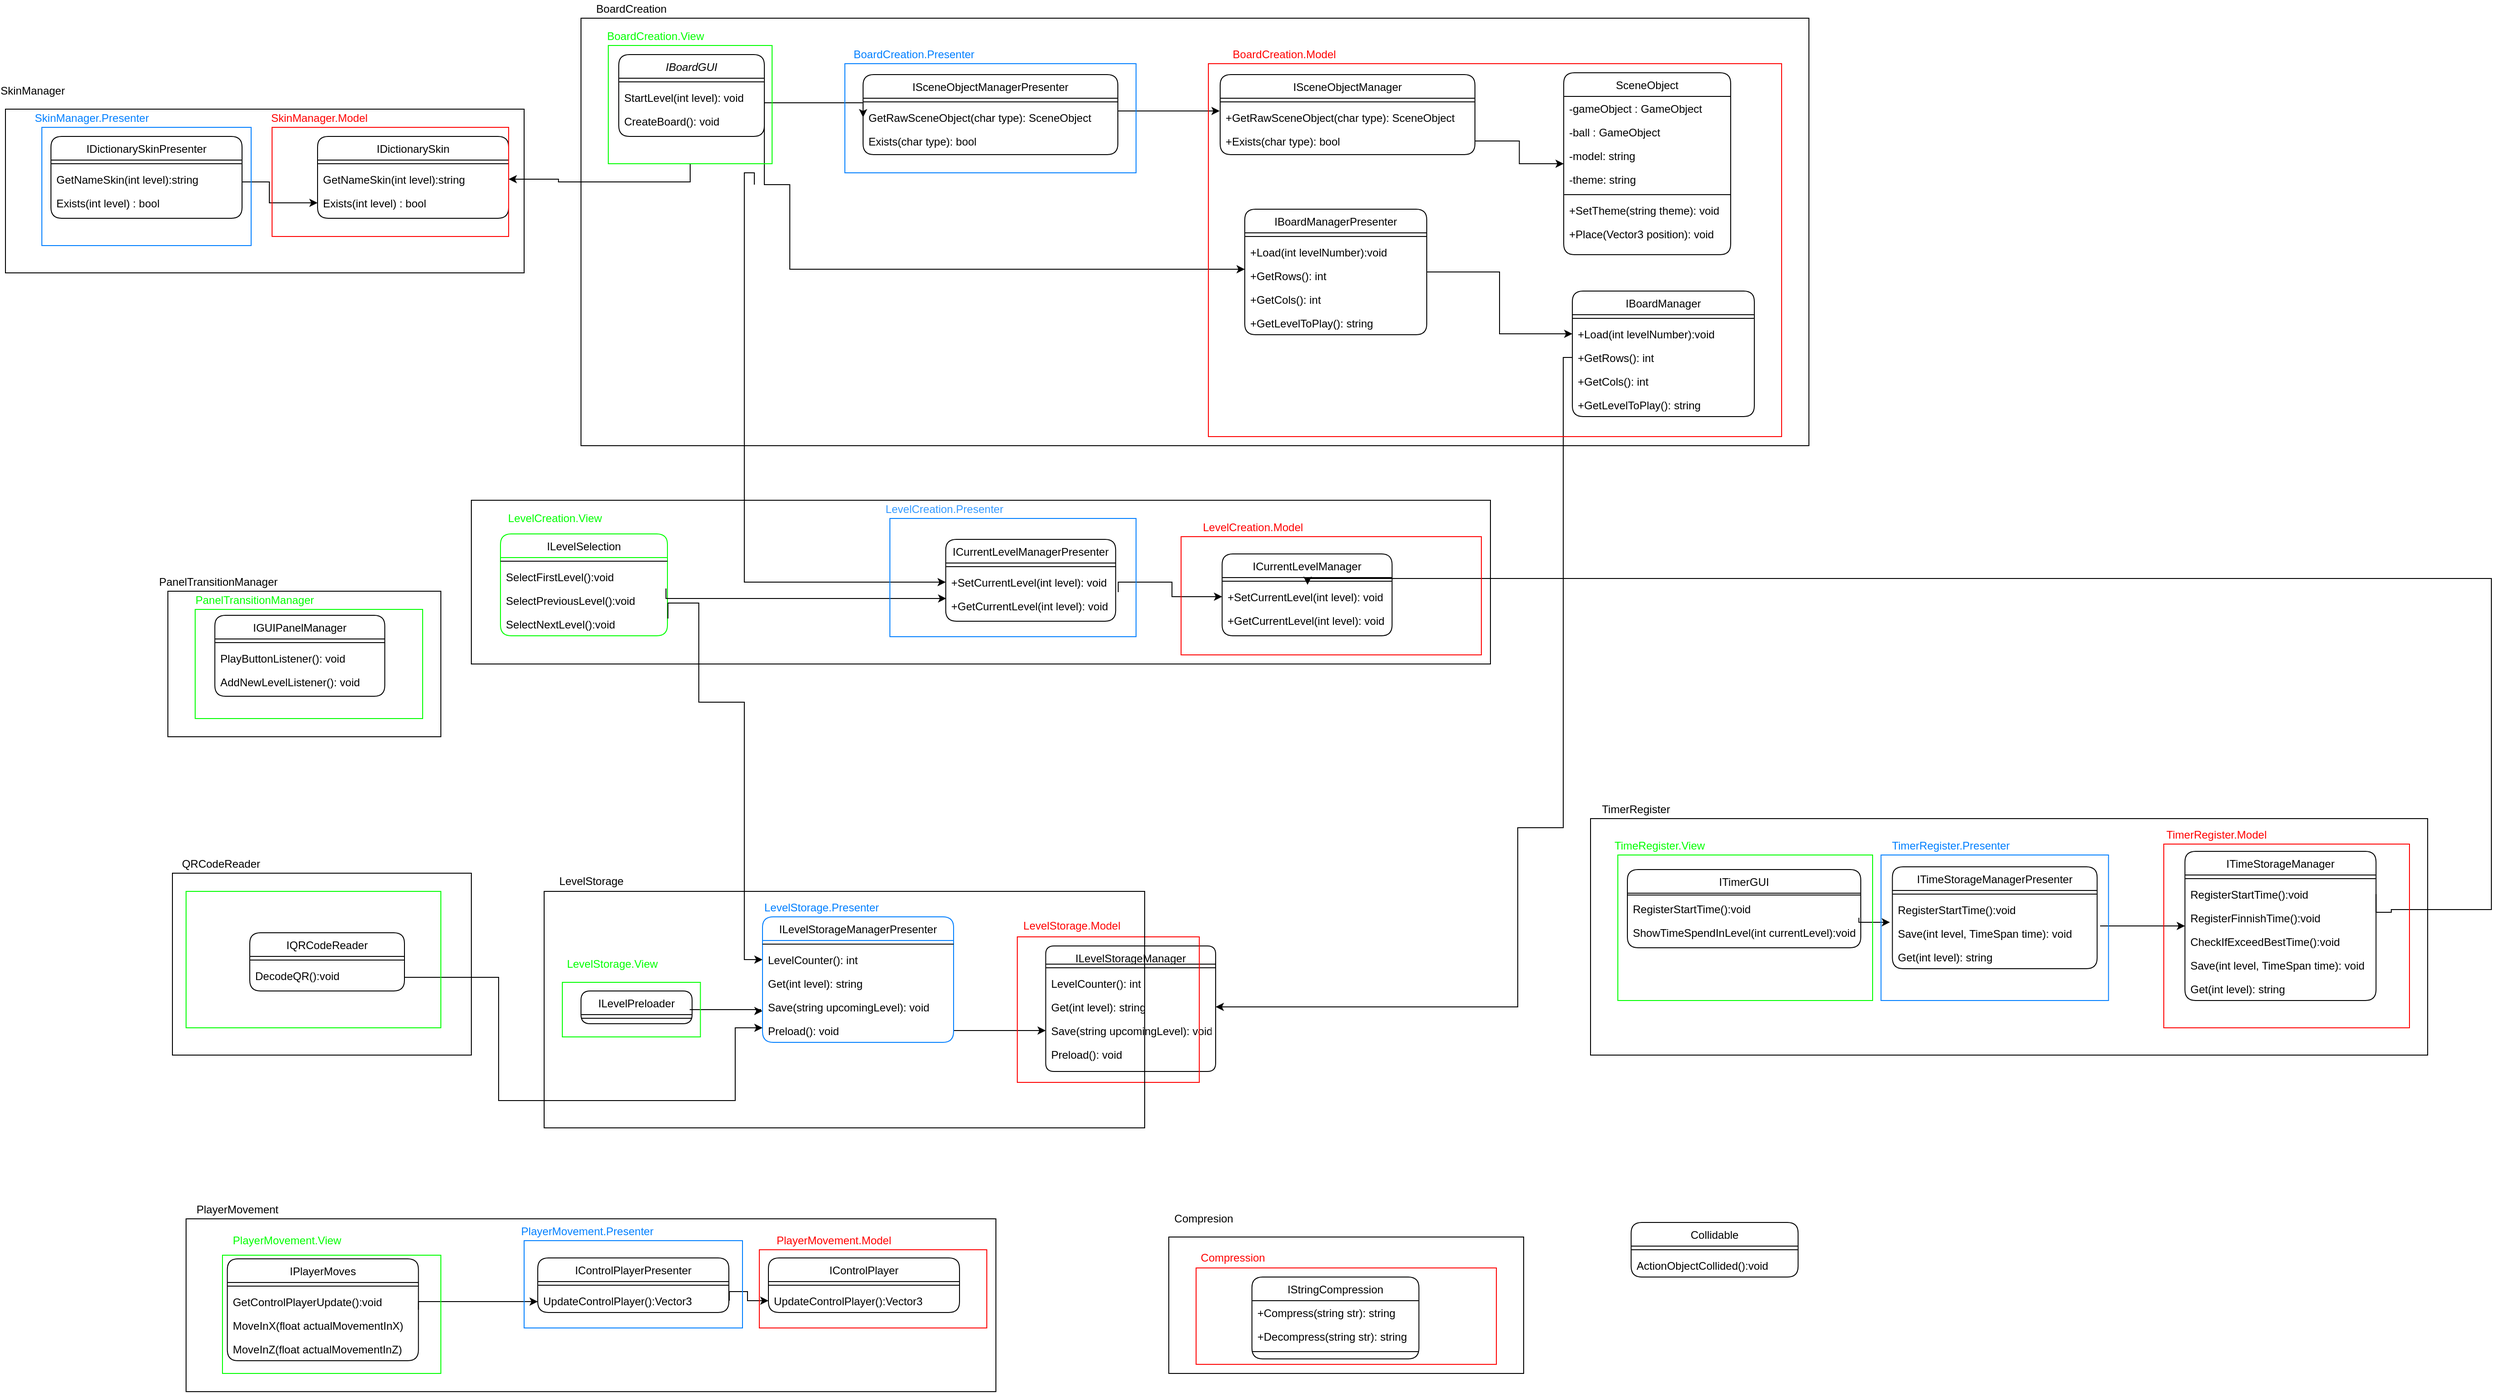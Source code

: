 <mxfile version="13.10.4" type="device"><diagram id="C5RBs43oDa-KdzZeNtuy" name="Page-1"><mxGraphModel dx="2563" dy="2037" grid="1" gridSize="10" guides="1" tooltips="1" connect="1" arrows="1" fold="1" page="1" pageScale="1" pageWidth="827" pageHeight="1169" background="#ffffff" math="0" shadow="0"><root><mxCell id="WIyWlLk6GJQsqaUBKTNV-0"/><mxCell id="WIyWlLk6GJQsqaUBKTNV-1" parent="WIyWlLk6GJQsqaUBKTNV-0"/><mxCell id="p8wWk1QG2bt-0syZEoVz-328" style="edgeStyle=orthogonalEdgeStyle;rounded=0;orthogonalLoop=1;jettySize=auto;html=1;entryX=0;entryY=0.5;entryDx=0;entryDy=0;" parent="WIyWlLk6GJQsqaUBKTNV-1" target="p8wWk1QG2bt-0syZEoVz-116" edge="1"><mxGeometry relative="1" as="geometry"><mxPoint x="850" y="430" as="targetPoint"/><Array as="points"><mxPoint x="481" y="80"/><mxPoint x="470" y="80"/><mxPoint x="470" y="530"/></Array><mxPoint x="481" y="93" as="sourcePoint"/></mxGeometry></mxCell><mxCell id="zkfFHV4jXpPFQw0GAbJ--0" value="IBoardGUI" style="swimlane;fontStyle=2;align=center;verticalAlign=top;childLayout=stackLayout;horizontal=1;startSize=26;horizontalStack=0;resizeParent=1;resizeLast=0;collapsible=1;marginBottom=0;shadow=0;strokeWidth=1;rounded=1;" parent="WIyWlLk6GJQsqaUBKTNV-1" vertex="1"><mxGeometry x="332.02" y="-50" width="160" height="90" as="geometry"><mxRectangle x="230" y="140" width="160" height="26" as="alternateBounds"/></mxGeometry></mxCell><mxCell id="zkfFHV4jXpPFQw0GAbJ--4" value="" style="line;html=1;strokeWidth=1;align=left;verticalAlign=middle;spacingTop=-1;spacingLeft=3;spacingRight=3;rotatable=0;labelPosition=right;points=[];portConstraint=eastwest;rounded=1;" parent="zkfFHV4jXpPFQw0GAbJ--0" vertex="1"><mxGeometry y="26" width="160" height="8" as="geometry"/></mxCell><mxCell id="zkfFHV4jXpPFQw0GAbJ--5" value="StartLevel(int level): void" style="text;align=left;verticalAlign=top;spacingLeft=4;spacingRight=4;overflow=hidden;rotatable=0;points=[[0,0.5],[1,0.5]];portConstraint=eastwest;rounded=1;" parent="zkfFHV4jXpPFQw0GAbJ--0" vertex="1"><mxGeometry y="34" width="160" height="26" as="geometry"/></mxCell><mxCell id="p8wWk1QG2bt-0syZEoVz-0" value="CreateBoard(): void" style="text;align=left;verticalAlign=top;spacingLeft=4;spacingRight=4;overflow=hidden;rotatable=0;points=[[0,0.5],[1,0.5]];portConstraint=eastwest;rounded=1;" parent="zkfFHV4jXpPFQw0GAbJ--0" vertex="1"><mxGeometry y="60" width="160" height="26" as="geometry"/></mxCell><mxCell id="p8wWk1QG2bt-0syZEoVz-18" value="SceneObject" style="swimlane;fontStyle=0;align=center;verticalAlign=top;childLayout=stackLayout;horizontal=1;startSize=26;horizontalStack=0;resizeParent=1;resizeLast=0;collapsible=1;marginBottom=0;shadow=0;strokeWidth=1;rounded=1;" parent="WIyWlLk6GJQsqaUBKTNV-1" vertex="1"><mxGeometry x="1370.52" y="-30" width="183.5" height="200" as="geometry"><mxRectangle x="550" y="140" width="160" height="26" as="alternateBounds"/></mxGeometry></mxCell><mxCell id="p8wWk1QG2bt-0syZEoVz-20" value="-gameObject : GameObject" style="text;align=left;verticalAlign=top;spacingLeft=4;spacingRight=4;overflow=hidden;rotatable=0;points=[[0,0.5],[1,0.5]];portConstraint=eastwest;shadow=0;html=0;rounded=1;" parent="p8wWk1QG2bt-0syZEoVz-18" vertex="1"><mxGeometry y="26" width="183.5" height="26" as="geometry"/></mxCell><mxCell id="p8wWk1QG2bt-0syZEoVz-21" value="-ball : GameObject" style="text;align=left;verticalAlign=top;spacingLeft=4;spacingRight=4;overflow=hidden;rotatable=0;points=[[0,0.5],[1,0.5]];portConstraint=eastwest;shadow=0;html=0;rounded=1;" parent="p8wWk1QG2bt-0syZEoVz-18" vertex="1"><mxGeometry y="52" width="183.5" height="26" as="geometry"/></mxCell><mxCell id="p8wWk1QG2bt-0syZEoVz-22" value="-model: string" style="text;align=left;verticalAlign=top;spacingLeft=4;spacingRight=4;overflow=hidden;rotatable=0;points=[[0,0.5],[1,0.5]];portConstraint=eastwest;shadow=0;html=0;rounded=1;" parent="p8wWk1QG2bt-0syZEoVz-18" vertex="1"><mxGeometry y="78" width="183.5" height="26" as="geometry"/></mxCell><mxCell id="p8wWk1QG2bt-0syZEoVz-23" value="-theme: string" style="text;align=left;verticalAlign=top;spacingLeft=4;spacingRight=4;overflow=hidden;rotatable=0;points=[[0,0.5],[1,0.5]];portConstraint=eastwest;shadow=0;html=0;rounded=1;" parent="p8wWk1QG2bt-0syZEoVz-18" vertex="1"><mxGeometry y="104" width="183.5" height="26" as="geometry"/></mxCell><mxCell id="p8wWk1QG2bt-0syZEoVz-24" value="" style="line;html=1;strokeWidth=1;align=left;verticalAlign=middle;spacingTop=-1;spacingLeft=3;spacingRight=3;rotatable=0;labelPosition=right;points=[];portConstraint=eastwest;rounded=1;" parent="p8wWk1QG2bt-0syZEoVz-18" vertex="1"><mxGeometry y="130" width="183.5" height="8" as="geometry"/></mxCell><mxCell id="p8wWk1QG2bt-0syZEoVz-25" value="+SetTheme(string theme): void" style="text;align=left;verticalAlign=top;spacingLeft=4;spacingRight=4;overflow=hidden;rotatable=0;points=[[0,0.5],[1,0.5]];portConstraint=eastwest;rounded=1;" parent="p8wWk1QG2bt-0syZEoVz-18" vertex="1"><mxGeometry y="138" width="183.5" height="26" as="geometry"/></mxCell><mxCell id="p8wWk1QG2bt-0syZEoVz-26" value="+Place(Vector3 position): void" style="text;align=left;verticalAlign=top;spacingLeft=4;spacingRight=4;overflow=hidden;rotatable=0;points=[[0,0.5],[1,0.5]];portConstraint=eastwest;rounded=1;" parent="p8wWk1QG2bt-0syZEoVz-18" vertex="1"><mxGeometry y="164" width="183.5" height="26" as="geometry"/></mxCell><mxCell id="p8wWk1QG2bt-0syZEoVz-47" value="ISceneObjectManager" style="swimlane;fontStyle=0;align=center;verticalAlign=top;childLayout=stackLayout;horizontal=1;startSize=26;horizontalStack=0;resizeParent=1;resizeLast=0;collapsible=1;marginBottom=0;shadow=0;strokeWidth=1;rounded=1;" parent="WIyWlLk6GJQsqaUBKTNV-1" vertex="1"><mxGeometry x="992.96" y="-28" width="280" height="88" as="geometry"><mxRectangle x="130" y="380" width="160" height="26" as="alternateBounds"/></mxGeometry></mxCell><mxCell id="p8wWk1QG2bt-0syZEoVz-48" value="" style="line;html=1;strokeWidth=1;align=left;verticalAlign=middle;spacingTop=-1;spacingLeft=3;spacingRight=3;rotatable=0;labelPosition=right;points=[];portConstraint=eastwest;rounded=1;" parent="p8wWk1QG2bt-0syZEoVz-47" vertex="1"><mxGeometry y="26" width="280" height="8" as="geometry"/></mxCell><mxCell id="p8wWk1QG2bt-0syZEoVz-49" value="+GetRawSceneObject(char type): SceneObject" style="text;align=left;verticalAlign=top;spacingLeft=4;spacingRight=4;overflow=hidden;rotatable=0;points=[[0,0.5],[1,0.5]];portConstraint=eastwest;rounded=1;" parent="p8wWk1QG2bt-0syZEoVz-47" vertex="1"><mxGeometry y="34" width="280" height="26" as="geometry"/></mxCell><mxCell id="p8wWk1QG2bt-0syZEoVz-50" value="+Exists(char type): bool" style="text;align=left;verticalAlign=top;spacingLeft=4;spacingRight=4;overflow=hidden;rotatable=0;points=[[0,0.5],[1,0.5]];portConstraint=eastwest;rounded=1;" parent="p8wWk1QG2bt-0syZEoVz-47" vertex="1"><mxGeometry y="60" width="280" height="26" as="geometry"/></mxCell><mxCell id="p8wWk1QG2bt-0syZEoVz-327" style="edgeStyle=orthogonalEdgeStyle;rounded=0;orthogonalLoop=1;jettySize=auto;html=1;exitX=1;exitY=0.5;exitDx=0;exitDy=0;" parent="WIyWlLk6GJQsqaUBKTNV-1" source="p8wWk1QG2bt-0syZEoVz-50" target="p8wWk1QG2bt-0syZEoVz-18" edge="1"><mxGeometry relative="1" as="geometry"><mxPoint x="1292.96" y="116" as="sourcePoint"/></mxGeometry></mxCell><mxCell id="p8wWk1QG2bt-0syZEoVz-59" value="Collidable" style="swimlane;fontStyle=0;align=center;verticalAlign=top;childLayout=stackLayout;horizontal=1;startSize=26;horizontalStack=0;resizeParent=1;resizeLast=0;collapsible=1;marginBottom=0;shadow=0;strokeWidth=1;rounded=1;" parent="WIyWlLk6GJQsqaUBKTNV-1" vertex="1"><mxGeometry x="1444.62" y="1234" width="183.5" height="60" as="geometry"><mxRectangle x="550" y="140" width="160" height="26" as="alternateBounds"/></mxGeometry></mxCell><mxCell id="p8wWk1QG2bt-0syZEoVz-64" value="" style="line;html=1;strokeWidth=1;align=left;verticalAlign=middle;spacingTop=-1;spacingLeft=3;spacingRight=3;rotatable=0;labelPosition=right;points=[];portConstraint=eastwest;rounded=1;" parent="p8wWk1QG2bt-0syZEoVz-59" vertex="1"><mxGeometry y="26" width="183.5" height="8" as="geometry"/></mxCell><mxCell id="p8wWk1QG2bt-0syZEoVz-66" value="ActionObjectCollided():void" style="text;align=left;verticalAlign=top;spacingLeft=4;spacingRight=4;overflow=hidden;rotatable=0;points=[[0,0.5],[1,0.5]];portConstraint=eastwest;rounded=1;" parent="p8wWk1QG2bt-0syZEoVz-59" vertex="1"><mxGeometry y="34" width="183.5" height="26" as="geometry"/></mxCell><mxCell id="p8wWk1QG2bt-0syZEoVz-72" value="IStringCompression" style="swimlane;fontStyle=0;align=center;verticalAlign=top;childLayout=stackLayout;horizontal=1;startSize=26;horizontalStack=0;resizeParent=1;resizeLast=0;collapsible=1;marginBottom=0;shadow=0;strokeWidth=1;rounded=1;" parent="WIyWlLk6GJQsqaUBKTNV-1" vertex="1"><mxGeometry x="1027.88" y="1294" width="183.5" height="90" as="geometry"><mxRectangle x="550" y="140" width="160" height="26" as="alternateBounds"/></mxGeometry></mxCell><mxCell id="p8wWk1QG2bt-0syZEoVz-74" value="+Compress(string str): string" style="text;align=left;verticalAlign=top;spacingLeft=4;spacingRight=4;overflow=hidden;rotatable=0;points=[[0,0.5],[1,0.5]];portConstraint=eastwest;rounded=1;" parent="p8wWk1QG2bt-0syZEoVz-72" vertex="1"><mxGeometry y="26" width="183.5" height="26" as="geometry"/></mxCell><mxCell id="p8wWk1QG2bt-0syZEoVz-75" value="+Decompress(string str): string" style="text;align=left;verticalAlign=top;spacingLeft=4;spacingRight=4;overflow=hidden;rotatable=0;points=[[0,0.5],[1,0.5]];portConstraint=eastwest;rounded=1;" parent="p8wWk1QG2bt-0syZEoVz-72" vertex="1"><mxGeometry y="52" width="183.5" height="26" as="geometry"/></mxCell><mxCell id="p8wWk1QG2bt-0syZEoVz-73" value="" style="line;html=1;strokeWidth=1;align=left;verticalAlign=middle;spacingTop=-1;spacingLeft=3;spacingRight=3;rotatable=0;labelPosition=right;points=[];portConstraint=eastwest;rounded=1;" parent="p8wWk1QG2bt-0syZEoVz-72" vertex="1"><mxGeometry y="78" width="183.5" height="8" as="geometry"/></mxCell><mxCell id="p8wWk1QG2bt-0syZEoVz-89" value="ILevelSelection" style="swimlane;fontStyle=0;align=center;verticalAlign=top;childLayout=stackLayout;horizontal=1;startSize=26;horizontalStack=0;resizeParent=1;resizeLast=0;collapsible=1;marginBottom=0;shadow=0;strokeWidth=1;rounded=1;strokeColor=#00FF00;" parent="WIyWlLk6GJQsqaUBKTNV-1" vertex="1"><mxGeometry x="202.02" y="477" width="183.5" height="112" as="geometry"><mxRectangle x="550" y="140" width="160" height="26" as="alternateBounds"/></mxGeometry></mxCell><mxCell id="p8wWk1QG2bt-0syZEoVz-90" value="" style="line;html=1;strokeWidth=1;align=left;verticalAlign=middle;spacingTop=-1;spacingLeft=3;spacingRight=3;rotatable=0;labelPosition=right;points=[];portConstraint=eastwest;rounded=1;" parent="p8wWk1QG2bt-0syZEoVz-89" vertex="1"><mxGeometry y="26" width="183.5" height="8" as="geometry"/></mxCell><mxCell id="p8wWk1QG2bt-0syZEoVz-94" value="SelectFirstLevel():void" style="text;align=left;verticalAlign=top;spacingLeft=4;spacingRight=4;overflow=hidden;rotatable=0;points=[[0,0.5],[1,0.5]];portConstraint=eastwest;rounded=1;" parent="p8wWk1QG2bt-0syZEoVz-89" vertex="1"><mxGeometry y="34" width="183.5" height="26" as="geometry"/></mxCell><mxCell id="p8wWk1QG2bt-0syZEoVz-93" value="SelectPreviousLevel():void" style="text;align=left;verticalAlign=top;spacingLeft=4;spacingRight=4;overflow=hidden;rotatable=0;points=[[0,0.5],[1,0.5]];portConstraint=eastwest;rounded=1;" parent="p8wWk1QG2bt-0syZEoVz-89" vertex="1"><mxGeometry y="60" width="183.5" height="26" as="geometry"/></mxCell><mxCell id="p8wWk1QG2bt-0syZEoVz-91" value="SelectNextLevel():void" style="text;align=left;verticalAlign=top;spacingLeft=4;spacingRight=4;overflow=hidden;rotatable=0;points=[[0,0.5],[1,0.5]];portConstraint=eastwest;rounded=1;" parent="p8wWk1QG2bt-0syZEoVz-89" vertex="1"><mxGeometry y="86" width="183.5" height="26" as="geometry"/></mxCell><mxCell id="p8wWk1QG2bt-0syZEoVz-331" style="edgeStyle=orthogonalEdgeStyle;rounded=0;orthogonalLoop=1;jettySize=auto;html=1;entryX=0.003;entryY=0.192;entryDx=0;entryDy=0;exitX=0.991;exitY=1;exitDx=0;exitDy=0;exitPerimeter=0;entryPerimeter=0;" parent="WIyWlLk6GJQsqaUBKTNV-1" source="p8wWk1QG2bt-0syZEoVz-94" target="p8wWk1QG2bt-0syZEoVz-119" edge="1"><mxGeometry relative="1" as="geometry"><mxPoint x="1410" y="674.5" as="targetPoint"/><Array as="points"><mxPoint x="384" y="548"/></Array></mxGeometry></mxCell><mxCell id="p8wWk1QG2bt-0syZEoVz-340" style="edgeStyle=orthogonalEdgeStyle;rounded=0;orthogonalLoop=1;jettySize=auto;html=1;exitX=1.003;exitY=0.269;exitDx=0;exitDy=0;exitPerimeter=0;" parent="WIyWlLk6GJQsqaUBKTNV-1" source="p8wWk1QG2bt-0syZEoVz-91" target="p8wWk1QG2bt-0syZEoVz-184" edge="1"><mxGeometry relative="1" as="geometry"><Array as="points"><mxPoint x="420" y="553"/><mxPoint x="420" y="662"/><mxPoint x="470" y="662"/><mxPoint x="470" y="945"/></Array><mxPoint x="350" y="640" as="sourcePoint"/></mxGeometry></mxCell><mxCell id="p8wWk1QG2bt-0syZEoVz-114" value="ICurrentLevelManagerPresenter" style="swimlane;fontStyle=0;align=center;verticalAlign=top;childLayout=stackLayout;horizontal=1;startSize=26;horizontalStack=0;resizeParent=1;resizeLast=0;collapsible=1;marginBottom=0;shadow=0;strokeWidth=1;rounded=1;" parent="WIyWlLk6GJQsqaUBKTNV-1" vertex="1"><mxGeometry x="691.37" y="483" width="186.75" height="90" as="geometry"><mxRectangle x="550" y="140" width="160" height="26" as="alternateBounds"/></mxGeometry></mxCell><mxCell id="p8wWk1QG2bt-0syZEoVz-115" value="" style="line;html=1;strokeWidth=1;align=left;verticalAlign=middle;spacingTop=-1;spacingLeft=3;spacingRight=3;rotatable=0;labelPosition=right;points=[];portConstraint=eastwest;rounded=1;" parent="p8wWk1QG2bt-0syZEoVz-114" vertex="1"><mxGeometry y="26" width="186.75" height="8" as="geometry"/></mxCell><mxCell id="p8wWk1QG2bt-0syZEoVz-116" value="+SetCurrentLevel(int level): void" style="text;align=left;verticalAlign=top;spacingLeft=4;spacingRight=4;overflow=hidden;rotatable=0;points=[[0,0.5],[1,0.5]];portConstraint=eastwest;rounded=1;" parent="p8wWk1QG2bt-0syZEoVz-114" vertex="1"><mxGeometry y="34" width="186.75" height="26" as="geometry"/></mxCell><mxCell id="p8wWk1QG2bt-0syZEoVz-119" value="+GetCurrentLevel(int level): void" style="text;align=left;verticalAlign=top;spacingLeft=4;spacingRight=4;overflow=hidden;rotatable=0;points=[[0,0.5],[1,0.5]];portConstraint=eastwest;rounded=1;" parent="p8wWk1QG2bt-0syZEoVz-114" vertex="1"><mxGeometry y="60" width="186.75" height="26" as="geometry"/></mxCell><mxCell id="GVKPjO4AwfQ13_U-PYs4-15" style="edgeStyle=orthogonalEdgeStyle;rounded=0;orthogonalLoop=1;jettySize=auto;html=1;entryX=0;entryY=0.5;entryDx=0;entryDy=0;" edge="1" parent="WIyWlLk6GJQsqaUBKTNV-1" source="p8wWk1QG2bt-0syZEoVz-124" target="p8wWk1QG2bt-0syZEoVz-143"><mxGeometry relative="1" as="geometry"/></mxCell><mxCell id="p8wWk1QG2bt-0syZEoVz-124" value="IBoardManagerPresenter" style="swimlane;fontStyle=0;align=center;verticalAlign=top;childLayout=stackLayout;horizontal=1;startSize=26;horizontalStack=0;resizeParent=1;resizeLast=0;collapsible=1;marginBottom=0;shadow=0;strokeWidth=1;rounded=1;" parent="WIyWlLk6GJQsqaUBKTNV-1" vertex="1"><mxGeometry x="1020" y="120" width="200" height="138" as="geometry"><mxRectangle x="550" y="140" width="160" height="26" as="alternateBounds"/></mxGeometry></mxCell><mxCell id="p8wWk1QG2bt-0syZEoVz-125" value="" style="line;html=1;strokeWidth=1;align=left;verticalAlign=middle;spacingTop=-1;spacingLeft=3;spacingRight=3;rotatable=0;labelPosition=right;points=[];portConstraint=eastwest;rounded=1;" parent="p8wWk1QG2bt-0syZEoVz-124" vertex="1"><mxGeometry y="26" width="200" height="8" as="geometry"/></mxCell><mxCell id="p8wWk1QG2bt-0syZEoVz-126" value="+Load(int levelNumber):void" style="text;align=left;verticalAlign=top;spacingLeft=4;spacingRight=4;overflow=hidden;rotatable=0;points=[[0,0.5],[1,0.5]];portConstraint=eastwest;rounded=1;" parent="p8wWk1QG2bt-0syZEoVz-124" vertex="1"><mxGeometry y="34" width="200" height="26" as="geometry"/></mxCell><mxCell id="p8wWk1QG2bt-0syZEoVz-127" value="+GetRows(): int" style="text;align=left;verticalAlign=top;spacingLeft=4;spacingRight=4;overflow=hidden;rotatable=0;points=[[0,0.5],[1,0.5]];portConstraint=eastwest;rounded=1;" parent="p8wWk1QG2bt-0syZEoVz-124" vertex="1"><mxGeometry y="60" width="200" height="26" as="geometry"/></mxCell><mxCell id="p8wWk1QG2bt-0syZEoVz-128" value="+GetCols(): int" style="text;align=left;verticalAlign=top;spacingLeft=4;spacingRight=4;overflow=hidden;rotatable=0;points=[[0,0.5],[1,0.5]];portConstraint=eastwest;rounded=1;" parent="p8wWk1QG2bt-0syZEoVz-124" vertex="1"><mxGeometry y="86" width="200" height="26" as="geometry"/></mxCell><mxCell id="p8wWk1QG2bt-0syZEoVz-129" value="+GetLevelToPlay(): string" style="text;align=left;verticalAlign=top;spacingLeft=4;spacingRight=4;overflow=hidden;rotatable=0;points=[[0,0.5],[1,0.5]];portConstraint=eastwest;rounded=1;" parent="p8wWk1QG2bt-0syZEoVz-124" vertex="1"><mxGeometry y="112" width="200" height="26" as="geometry"/></mxCell><mxCell id="p8wWk1QG2bt-0syZEoVz-141" value="IBoardManager" style="swimlane;fontStyle=0;align=center;verticalAlign=top;childLayout=stackLayout;horizontal=1;startSize=26;horizontalStack=0;resizeParent=1;resizeLast=0;collapsible=1;marginBottom=0;shadow=0;strokeWidth=1;rounded=1;" parent="WIyWlLk6GJQsqaUBKTNV-1" vertex="1"><mxGeometry x="1380" y="210" width="200" height="138" as="geometry"><mxRectangle x="550" y="140" width="160" height="26" as="alternateBounds"/></mxGeometry></mxCell><mxCell id="p8wWk1QG2bt-0syZEoVz-142" value="" style="line;html=1;strokeWidth=1;align=left;verticalAlign=middle;spacingTop=-1;spacingLeft=3;spacingRight=3;rotatable=0;labelPosition=right;points=[];portConstraint=eastwest;rounded=1;" parent="p8wWk1QG2bt-0syZEoVz-141" vertex="1"><mxGeometry y="26" width="200" height="8" as="geometry"/></mxCell><mxCell id="p8wWk1QG2bt-0syZEoVz-143" value="+Load(int levelNumber):void" style="text;align=left;verticalAlign=top;spacingLeft=4;spacingRight=4;overflow=hidden;rotatable=0;points=[[0,0.5],[1,0.5]];portConstraint=eastwest;rounded=1;" parent="p8wWk1QG2bt-0syZEoVz-141" vertex="1"><mxGeometry y="34" width="200" height="26" as="geometry"/></mxCell><mxCell id="p8wWk1QG2bt-0syZEoVz-144" value="+GetRows(): int" style="text;align=left;verticalAlign=top;spacingLeft=4;spacingRight=4;overflow=hidden;rotatable=0;points=[[0,0.5],[1,0.5]];portConstraint=eastwest;rounded=1;" parent="p8wWk1QG2bt-0syZEoVz-141" vertex="1"><mxGeometry y="60" width="200" height="26" as="geometry"/></mxCell><mxCell id="p8wWk1QG2bt-0syZEoVz-145" value="+GetCols(): int" style="text;align=left;verticalAlign=top;spacingLeft=4;spacingRight=4;overflow=hidden;rotatable=0;points=[[0,0.5],[1,0.5]];portConstraint=eastwest;rounded=1;" parent="p8wWk1QG2bt-0syZEoVz-141" vertex="1"><mxGeometry y="86" width="200" height="26" as="geometry"/></mxCell><mxCell id="p8wWk1QG2bt-0syZEoVz-146" value="+GetLevelToPlay(): string" style="text;align=left;verticalAlign=top;spacingLeft=4;spacingRight=4;overflow=hidden;rotatable=0;points=[[0,0.5],[1,0.5]];portConstraint=eastwest;rounded=1;" parent="p8wWk1QG2bt-0syZEoVz-141" vertex="1"><mxGeometry y="112" width="200" height="26" as="geometry"/></mxCell><mxCell id="p8wWk1QG2bt-0syZEoVz-362" style="edgeStyle=orthogonalEdgeStyle;rounded=0;orthogonalLoop=1;jettySize=auto;html=1;exitX=0;exitY=0.5;exitDx=0;exitDy=0;entryX=1;entryY=0.5;entryDx=0;entryDy=0;" parent="WIyWlLk6GJQsqaUBKTNV-1" source="p8wWk1QG2bt-0syZEoVz-144" target="p8wWk1QG2bt-0syZEoVz-192" edge="1"><mxGeometry relative="1" as="geometry"><Array as="points"><mxPoint x="1370" y="283"/><mxPoint x="1370" y="800"/><mxPoint x="1320" y="800"/><mxPoint x="1320" y="997"/></Array><mxPoint x="1050" y="470" as="sourcePoint"/><mxPoint x="1120" y="840" as="targetPoint"/></mxGeometry></mxCell><mxCell id="p8wWk1QG2bt-0syZEoVz-160" value="ICurrentLevelManager" style="swimlane;fontStyle=0;align=center;verticalAlign=top;childLayout=stackLayout;horizontal=1;startSize=26;horizontalStack=0;resizeParent=1;resizeLast=0;collapsible=1;marginBottom=0;shadow=0;strokeWidth=1;rounded=1;" parent="WIyWlLk6GJQsqaUBKTNV-1" vertex="1"><mxGeometry x="995.12" y="499" width="186.75" height="90" as="geometry"><mxRectangle x="550" y="140" width="160" height="26" as="alternateBounds"/></mxGeometry></mxCell><mxCell id="p8wWk1QG2bt-0syZEoVz-161" value="" style="line;html=1;strokeWidth=1;align=left;verticalAlign=middle;spacingTop=-1;spacingLeft=3;spacingRight=3;rotatable=0;labelPosition=right;points=[];portConstraint=eastwest;rounded=1;" parent="p8wWk1QG2bt-0syZEoVz-160" vertex="1"><mxGeometry y="26" width="186.75" height="8" as="geometry"/></mxCell><mxCell id="p8wWk1QG2bt-0syZEoVz-162" value="+SetCurrentLevel(int level): void" style="text;align=left;verticalAlign=top;spacingLeft=4;spacingRight=4;overflow=hidden;rotatable=0;points=[[0,0.5],[1,0.5]];portConstraint=eastwest;rounded=1;" parent="p8wWk1QG2bt-0syZEoVz-160" vertex="1"><mxGeometry y="34" width="186.75" height="26" as="geometry"/></mxCell><mxCell id="p8wWk1QG2bt-0syZEoVz-163" value="+GetCurrentLevel(int level): void" style="text;align=left;verticalAlign=top;spacingLeft=4;spacingRight=4;overflow=hidden;rotatable=0;points=[[0,0.5],[1,0.5]];portConstraint=eastwest;rounded=1;" parent="p8wWk1QG2bt-0syZEoVz-160" vertex="1"><mxGeometry y="60" width="186.75" height="26" as="geometry"/></mxCell><mxCell id="p8wWk1QG2bt-0syZEoVz-168" value="ILevelPreloader" style="swimlane;fontStyle=0;align=center;verticalAlign=top;childLayout=stackLayout;horizontal=1;startSize=26;horizontalStack=0;resizeParent=1;resizeLast=0;collapsible=1;marginBottom=0;shadow=0;strokeWidth=1;rounded=1;" parent="WIyWlLk6GJQsqaUBKTNV-1" vertex="1"><mxGeometry x="290.52" y="979.5" width="122.1" height="36" as="geometry"><mxRectangle x="550" y="140" width="160" height="26" as="alternateBounds"/></mxGeometry></mxCell><mxCell id="p8wWk1QG2bt-0syZEoVz-169" value="" style="line;html=1;strokeWidth=1;align=left;verticalAlign=middle;spacingTop=-1;spacingLeft=3;spacingRight=3;rotatable=0;labelPosition=right;points=[];portConstraint=eastwest;rounded=1;" parent="p8wWk1QG2bt-0syZEoVz-168" vertex="1"><mxGeometry y="26" width="122.1" height="8" as="geometry"/></mxCell><mxCell id="p8wWk1QG2bt-0syZEoVz-334" style="edgeStyle=orthogonalEdgeStyle;rounded=0;orthogonalLoop=1;jettySize=auto;html=1;entryX=0;entryY=0.75;entryDx=0;entryDy=0;" parent="WIyWlLk6GJQsqaUBKTNV-1" target="p8wWk1QG2bt-0syZEoVz-179" edge="1"><mxGeometry relative="1" as="geometry"><Array as="points"><mxPoint x="488" y="1000"/><mxPoint x="488" y="1002"/></Array><mxPoint x="409.96" y="1000" as="sourcePoint"/></mxGeometry></mxCell><mxCell id="GVKPjO4AwfQ13_U-PYs4-8" style="edgeStyle=orthogonalEdgeStyle;rounded=0;orthogonalLoop=1;jettySize=auto;html=1;entryX=0;entryY=0.5;entryDx=0;entryDy=0;" edge="1" parent="WIyWlLk6GJQsqaUBKTNV-1" source="p8wWk1QG2bt-0syZEoVz-179" target="p8wWk1QG2bt-0syZEoVz-193"><mxGeometry relative="1" as="geometry"><Array as="points"><mxPoint x="730" y="1023"/><mxPoint x="730" y="1023"/></Array></mxGeometry></mxCell><mxCell id="p8wWk1QG2bt-0syZEoVz-179" value="ILevelStorageManagerPresenter" style="swimlane;fontStyle=0;align=center;verticalAlign=top;childLayout=stackLayout;horizontal=1;startSize=26;horizontalStack=0;resizeParent=1;resizeLast=0;collapsible=1;marginBottom=0;shadow=0;strokeWidth=1;rounded=1;strokeColor=#007FFF;" parent="WIyWlLk6GJQsqaUBKTNV-1" vertex="1"><mxGeometry x="490" y="898" width="210" height="138" as="geometry"><mxRectangle x="550" y="140" width="160" height="26" as="alternateBounds"/></mxGeometry></mxCell><mxCell id="p8wWk1QG2bt-0syZEoVz-180" value="" style="line;html=1;strokeWidth=1;align=left;verticalAlign=middle;spacingTop=-1;spacingLeft=3;spacingRight=3;rotatable=0;labelPosition=right;points=[];portConstraint=eastwest;rounded=1;" parent="p8wWk1QG2bt-0syZEoVz-179" vertex="1"><mxGeometry y="26" width="210" height="8" as="geometry"/></mxCell><mxCell id="p8wWk1QG2bt-0syZEoVz-184" value="LevelCounter(): int" style="text;align=left;verticalAlign=top;spacingLeft=4;spacingRight=4;overflow=hidden;rotatable=0;points=[[0,0.5],[1,0.5]];portConstraint=eastwest;rounded=1;" parent="p8wWk1QG2bt-0syZEoVz-179" vertex="1"><mxGeometry y="34" width="210" height="26" as="geometry"/></mxCell><mxCell id="p8wWk1QG2bt-0syZEoVz-185" value="Get(int level): string " style="text;align=left;verticalAlign=top;spacingLeft=4;spacingRight=4;overflow=hidden;rotatable=0;points=[[0,0.5],[1,0.5]];portConstraint=eastwest;rounded=1;" parent="p8wWk1QG2bt-0syZEoVz-179" vertex="1"><mxGeometry y="60" width="210" height="26" as="geometry"/></mxCell><mxCell id="p8wWk1QG2bt-0syZEoVz-186" value="Save(string upcomingLevel): void" style="text;align=left;verticalAlign=top;spacingLeft=4;spacingRight=4;overflow=hidden;rotatable=0;points=[[0,0.5],[1,0.5]];portConstraint=eastwest;rounded=1;" parent="p8wWk1QG2bt-0syZEoVz-179" vertex="1"><mxGeometry y="86" width="210" height="26" as="geometry"/></mxCell><mxCell id="p8wWk1QG2bt-0syZEoVz-187" value="Preload(): void" style="text;align=left;verticalAlign=top;spacingLeft=4;spacingRight=4;overflow=hidden;rotatable=0;points=[[0,0.5],[1,0.5]];portConstraint=eastwest;rounded=1;" parent="p8wWk1QG2bt-0syZEoVz-179" vertex="1"><mxGeometry y="112" width="210" height="26" as="geometry"/></mxCell><mxCell id="p8wWk1QG2bt-0syZEoVz-189" value="ILevelStorageManager" style="swimlane;fontStyle=0;align=center;verticalAlign=top;childLayout=stackLayout;horizontal=1;startSize=20;horizontalStack=0;resizeParent=1;resizeLast=0;collapsible=1;marginBottom=0;shadow=0;strokeWidth=1;rounded=1;" parent="WIyWlLk6GJQsqaUBKTNV-1" vertex="1"><mxGeometry x="801.25" y="930" width="186.75" height="138" as="geometry"><mxRectangle x="550" y="140" width="160" height="26" as="alternateBounds"/></mxGeometry></mxCell><mxCell id="p8wWk1QG2bt-0syZEoVz-190" value="" style="line;html=1;strokeWidth=1;align=left;verticalAlign=middle;spacingTop=-1;spacingLeft=3;spacingRight=3;rotatable=0;labelPosition=right;points=[];portConstraint=eastwest;rounded=1;" parent="p8wWk1QG2bt-0syZEoVz-189" vertex="1"><mxGeometry y="20" width="186.75" height="8" as="geometry"/></mxCell><mxCell id="p8wWk1QG2bt-0syZEoVz-191" value="LevelCounter(): int" style="text;align=left;verticalAlign=top;spacingLeft=4;spacingRight=4;overflow=hidden;rotatable=0;points=[[0,0.5],[1,0.5]];portConstraint=eastwest;rounded=1;" parent="p8wWk1QG2bt-0syZEoVz-189" vertex="1"><mxGeometry y="28" width="186.75" height="26" as="geometry"/></mxCell><mxCell id="p8wWk1QG2bt-0syZEoVz-192" value="Get(int level): string " style="text;align=left;verticalAlign=top;spacingLeft=4;spacingRight=4;overflow=hidden;rotatable=0;points=[[0,0.5],[1,0.5]];portConstraint=eastwest;rounded=1;" parent="p8wWk1QG2bt-0syZEoVz-189" vertex="1"><mxGeometry y="54" width="186.75" height="26" as="geometry"/></mxCell><mxCell id="p8wWk1QG2bt-0syZEoVz-193" value="Save(string upcomingLevel): void" style="text;align=left;verticalAlign=top;spacingLeft=4;spacingRight=4;overflow=hidden;rotatable=0;points=[[0,0.5],[1,0.5]];portConstraint=eastwest;rounded=1;" parent="p8wWk1QG2bt-0syZEoVz-189" vertex="1"><mxGeometry y="80" width="186.75" height="26" as="geometry"/></mxCell><mxCell id="p8wWk1QG2bt-0syZEoVz-194" value="Preload(): void" style="text;align=left;verticalAlign=top;spacingLeft=4;spacingRight=4;overflow=hidden;rotatable=0;points=[[0,0.5],[1,0.5]];portConstraint=eastwest;rounded=1;" parent="p8wWk1QG2bt-0syZEoVz-189" vertex="1"><mxGeometry y="106" width="186.75" height="26" as="geometry"/></mxCell><mxCell id="p8wWk1QG2bt-0syZEoVz-209" value="IGUIPanelManager" style="swimlane;fontStyle=0;align=center;verticalAlign=top;childLayout=stackLayout;horizontal=1;startSize=26;horizontalStack=0;resizeParent=1;resizeLast=0;collapsible=1;marginBottom=0;shadow=0;strokeWidth=1;rounded=1;" parent="WIyWlLk6GJQsqaUBKTNV-1" vertex="1"><mxGeometry x="-111.88" y="566.5" width="186.75" height="89" as="geometry"><mxRectangle x="550" y="140" width="160" height="26" as="alternateBounds"/></mxGeometry></mxCell><mxCell id="p8wWk1QG2bt-0syZEoVz-210" value="" style="line;html=1;strokeWidth=1;align=left;verticalAlign=middle;spacingTop=-1;spacingLeft=3;spacingRight=3;rotatable=0;labelPosition=right;points=[];portConstraint=eastwest;rounded=1;" parent="p8wWk1QG2bt-0syZEoVz-209" vertex="1"><mxGeometry y="26" width="186.75" height="8" as="geometry"/></mxCell><mxCell id="p8wWk1QG2bt-0syZEoVz-211" value="PlayButtonListener(): void" style="text;align=left;verticalAlign=top;spacingLeft=4;spacingRight=4;overflow=hidden;rotatable=0;points=[[0,0.5],[1,0.5]];portConstraint=eastwest;rounded=1;" parent="p8wWk1QG2bt-0syZEoVz-209" vertex="1"><mxGeometry y="34" width="186.75" height="26" as="geometry"/></mxCell><mxCell id="p8wWk1QG2bt-0syZEoVz-212" value="AddNewLevelListener(): void" style="text;align=left;verticalAlign=top;spacingLeft=4;spacingRight=4;overflow=hidden;rotatable=0;points=[[0,0.5],[1,0.5]];portConstraint=eastwest;rounded=1;" parent="p8wWk1QG2bt-0syZEoVz-209" vertex="1"><mxGeometry y="60" width="186.75" height="26" as="geometry"/></mxCell><mxCell id="p8wWk1QG2bt-0syZEoVz-220" value="&lt;font color=&quot;#00ff00&quot;&gt;PanelTransitionManager&lt;/font&gt;" style="text;html=1;strokeColor=none;fillColor=none;align=center;verticalAlign=middle;whiteSpace=wrap;rounded=0;" parent="WIyWlLk6GJQsqaUBKTNV-1" vertex="1"><mxGeometry x="-123.5" y="540" width="110" height="20" as="geometry"/></mxCell><mxCell id="p8wWk1QG2bt-0syZEoVz-221" value="IPlayerMoves" style="swimlane;fontStyle=0;align=center;verticalAlign=top;childLayout=stackLayout;horizontal=1;startSize=26;horizontalStack=0;resizeParent=1;resizeLast=0;collapsible=1;marginBottom=0;shadow=0;strokeWidth=1;rounded=1;" parent="WIyWlLk6GJQsqaUBKTNV-1" vertex="1"><mxGeometry x="-98.15" y="1274" width="210" height="112" as="geometry"><mxRectangle x="550" y="140" width="160" height="26" as="alternateBounds"/></mxGeometry></mxCell><mxCell id="p8wWk1QG2bt-0syZEoVz-222" value="" style="line;html=1;strokeWidth=1;align=left;verticalAlign=middle;spacingTop=-1;spacingLeft=3;spacingRight=3;rotatable=0;labelPosition=right;points=[];portConstraint=eastwest;rounded=1;" parent="p8wWk1QG2bt-0syZEoVz-221" vertex="1"><mxGeometry y="26" width="210" height="8" as="geometry"/></mxCell><mxCell id="p8wWk1QG2bt-0syZEoVz-223" value="GetControlPlayerUpdate():void" style="text;align=left;verticalAlign=top;spacingLeft=4;spacingRight=4;overflow=hidden;rotatable=0;points=[[0,0.5],[1,0.5]];portConstraint=eastwest;rounded=1;" parent="p8wWk1QG2bt-0syZEoVz-221" vertex="1"><mxGeometry y="34" width="210" height="26" as="geometry"/></mxCell><mxCell id="p8wWk1QG2bt-0syZEoVz-224" value="MoveInX(float actualMovementInX)" style="text;align=left;verticalAlign=top;spacingLeft=4;spacingRight=4;overflow=hidden;rotatable=0;points=[[0,0.5],[1,0.5]];portConstraint=eastwest;rounded=1;" parent="p8wWk1QG2bt-0syZEoVz-221" vertex="1"><mxGeometry y="60" width="210" height="26" as="geometry"/></mxCell><mxCell id="p8wWk1QG2bt-0syZEoVz-231" value="MoveInZ(float actualMovementInZ)" style="text;align=left;verticalAlign=top;spacingLeft=4;spacingRight=4;overflow=hidden;rotatable=0;points=[[0,0.5],[1,0.5]];portConstraint=eastwest;rounded=1;" parent="p8wWk1QG2bt-0syZEoVz-221" vertex="1"><mxGeometry y="86" width="210" height="26" as="geometry"/></mxCell><mxCell id="p8wWk1QG2bt-0syZEoVz-226" value="&lt;font color=&quot;#00ff00&quot;&gt;PlayerMovement.View&lt;/font&gt;" style="text;html=1;strokeColor=none;fillColor=none;align=center;verticalAlign=middle;whiteSpace=wrap;rounded=0;" parent="WIyWlLk6GJQsqaUBKTNV-1" vertex="1"><mxGeometry x="-88.15" y="1244" width="111.15" height="20" as="geometry"/></mxCell><mxCell id="p8wWk1QG2bt-0syZEoVz-333" style="edgeStyle=orthogonalEdgeStyle;rounded=0;orthogonalLoop=1;jettySize=auto;html=1;exitX=1;exitY=0.5;exitDx=0;exitDy=0;" parent="WIyWlLk6GJQsqaUBKTNV-1" source="p8wWk1QG2bt-0syZEoVz-221" target="p8wWk1QG2bt-0syZEoVz-242" edge="1"><mxGeometry relative="1" as="geometry"><Array as="points"><mxPoint x="111.5" y="1321"/></Array><mxPoint x="181.85" y="1539.067" as="sourcePoint"/></mxGeometry></mxCell><mxCell id="p8wWk1QG2bt-0syZEoVz-240" value="IControlPlayerPresenter" style="swimlane;fontStyle=0;align=center;verticalAlign=top;childLayout=stackLayout;horizontal=1;startSize=26;horizontalStack=0;resizeParent=1;resizeLast=0;collapsible=1;marginBottom=0;shadow=0;strokeWidth=1;rounded=1;" parent="WIyWlLk6GJQsqaUBKTNV-1" vertex="1"><mxGeometry x="243" y="1273" width="210" height="60" as="geometry"><mxRectangle x="550" y="140" width="160" height="26" as="alternateBounds"/></mxGeometry></mxCell><mxCell id="p8wWk1QG2bt-0syZEoVz-241" value="" style="line;html=1;strokeWidth=1;align=left;verticalAlign=middle;spacingTop=-1;spacingLeft=3;spacingRight=3;rotatable=0;labelPosition=right;points=[];portConstraint=eastwest;rounded=1;" parent="p8wWk1QG2bt-0syZEoVz-240" vertex="1"><mxGeometry y="26" width="210" height="8" as="geometry"/></mxCell><mxCell id="p8wWk1QG2bt-0syZEoVz-242" value="UpdateControlPlayer():Vector3" style="text;align=left;verticalAlign=top;spacingLeft=4;spacingRight=4;overflow=hidden;rotatable=0;points=[[0,0.5],[1,0.5]];portConstraint=eastwest;rounded=1;" parent="p8wWk1QG2bt-0syZEoVz-240" vertex="1"><mxGeometry y="34" width="210" height="26" as="geometry"/></mxCell><mxCell id="p8wWk1QG2bt-0syZEoVz-335" style="edgeStyle=orthogonalEdgeStyle;rounded=0;orthogonalLoop=1;jettySize=auto;html=1;" parent="WIyWlLk6GJQsqaUBKTNV-1" target="p8wWk1QG2bt-0syZEoVz-252" edge="1"><mxGeometry relative="1" as="geometry"><Array as="points"><mxPoint x="453.5" y="1310"/><mxPoint x="473.5" y="1310"/><mxPoint x="473.5" y="1320"/></Array><mxPoint x="453.5" y="1320" as="sourcePoint"/></mxGeometry></mxCell><mxCell id="p8wWk1QG2bt-0syZEoVz-250" value="IControlPlayer&#10;" style="swimlane;fontStyle=0;align=center;verticalAlign=top;childLayout=stackLayout;horizontal=1;startSize=26;horizontalStack=0;resizeParent=1;resizeLast=0;collapsible=1;marginBottom=0;shadow=0;strokeWidth=1;rounded=1;" parent="WIyWlLk6GJQsqaUBKTNV-1" vertex="1"><mxGeometry x="496.5" y="1273" width="210" height="60" as="geometry"><mxRectangle x="550" y="140" width="160" height="26" as="alternateBounds"/></mxGeometry></mxCell><mxCell id="p8wWk1QG2bt-0syZEoVz-251" value="" style="line;html=1;strokeWidth=1;align=left;verticalAlign=middle;spacingTop=-1;spacingLeft=3;spacingRight=3;rotatable=0;labelPosition=right;points=[];portConstraint=eastwest;rounded=1;" parent="p8wWk1QG2bt-0syZEoVz-250" vertex="1"><mxGeometry y="26" width="210" height="8" as="geometry"/></mxCell><mxCell id="p8wWk1QG2bt-0syZEoVz-252" value="UpdateControlPlayer():Vector3" style="text;align=left;verticalAlign=top;spacingLeft=4;spacingRight=4;overflow=hidden;rotatable=0;points=[[0,0.5],[1,0.5]];portConstraint=eastwest;rounded=1;" parent="p8wWk1QG2bt-0syZEoVz-250" vertex="1"><mxGeometry y="34" width="210" height="26" as="geometry"/></mxCell><mxCell id="p8wWk1QG2bt-0syZEoVz-257" value="IQRCodeReader" style="swimlane;fontStyle=0;align=center;verticalAlign=top;childLayout=stackLayout;horizontal=1;startSize=26;horizontalStack=0;resizeParent=1;resizeLast=0;collapsible=1;marginBottom=0;shadow=0;strokeWidth=1;rounded=1;" parent="WIyWlLk6GJQsqaUBKTNV-1" vertex="1"><mxGeometry x="-73.5" y="915.5" width="170" height="64" as="geometry"><mxRectangle x="550" y="140" width="160" height="26" as="alternateBounds"/></mxGeometry></mxCell><mxCell id="p8wWk1QG2bt-0syZEoVz-258" value="" style="line;html=1;strokeWidth=1;align=left;verticalAlign=middle;spacingTop=-1;spacingLeft=3;spacingRight=3;rotatable=0;labelPosition=right;points=[];portConstraint=eastwest;rounded=1;" parent="p8wWk1QG2bt-0syZEoVz-257" vertex="1"><mxGeometry y="26" width="170" height="8" as="geometry"/></mxCell><mxCell id="p8wWk1QG2bt-0syZEoVz-259" value="DecodeQR():void" style="text;align=left;verticalAlign=top;spacingLeft=4;spacingRight=4;overflow=hidden;rotatable=0;points=[[0,0.5],[1,0.5]];portConstraint=eastwest;rounded=1;" parent="p8wWk1QG2bt-0syZEoVz-257" vertex="1"><mxGeometry y="34" width="170" height="30" as="geometry"/></mxCell><mxCell id="p8wWk1QG2bt-0syZEoVz-341" style="edgeStyle=orthogonalEdgeStyle;rounded=0;orthogonalLoop=1;jettySize=auto;html=1;exitX=1;exitY=0.5;exitDx=0;exitDy=0;" parent="WIyWlLk6GJQsqaUBKTNV-1" source="p8wWk1QG2bt-0syZEoVz-259" edge="1"><mxGeometry relative="1" as="geometry"><mxPoint x="490" y="1020" as="targetPoint"/><Array as="points"><mxPoint x="200" y="965"/><mxPoint x="200" y="1100"/><mxPoint x="460" y="1100"/><mxPoint x="460" y="1020"/></Array><mxPoint x="196.5" y="1100" as="sourcePoint"/></mxGeometry></mxCell><mxCell id="p8wWk1QG2bt-0syZEoVz-276" value="ITimeStorageManagerPresenter" style="swimlane;fontStyle=0;align=center;verticalAlign=top;childLayout=stackLayout;horizontal=1;startSize=26;horizontalStack=0;resizeParent=1;resizeLast=0;collapsible=1;marginBottom=0;shadow=0;strokeWidth=1;rounded=1;" parent="WIyWlLk6GJQsqaUBKTNV-1" vertex="1"><mxGeometry x="1731.75" y="843" width="225" height="112" as="geometry"><mxRectangle x="550" y="140" width="160" height="26" as="alternateBounds"/></mxGeometry></mxCell><mxCell id="p8wWk1QG2bt-0syZEoVz-277" value="" style="line;html=1;strokeWidth=1;align=left;verticalAlign=middle;spacingTop=-1;spacingLeft=3;spacingRight=3;rotatable=0;labelPosition=right;points=[];portConstraint=eastwest;rounded=1;" parent="p8wWk1QG2bt-0syZEoVz-276" vertex="1"><mxGeometry y="26" width="225" height="8" as="geometry"/></mxCell><mxCell id="p8wWk1QG2bt-0syZEoVz-278" value="RegisterStartTime():void" style="text;align=left;verticalAlign=top;spacingLeft=4;spacingRight=4;overflow=hidden;rotatable=0;points=[[0,0.5],[1,0.5]];portConstraint=eastwest;rounded=1;" parent="p8wWk1QG2bt-0syZEoVz-276" vertex="1"><mxGeometry y="34" width="225" height="26" as="geometry"/></mxCell><mxCell id="p8wWk1QG2bt-0syZEoVz-292" value="Save(int level, TimeSpan time): void" style="text;align=left;verticalAlign=top;spacingLeft=4;spacingRight=4;overflow=hidden;rotatable=0;points=[[0,0.5],[1,0.5]];portConstraint=eastwest;rounded=1;" parent="p8wWk1QG2bt-0syZEoVz-276" vertex="1"><mxGeometry y="60" width="225" height="26" as="geometry"/></mxCell><mxCell id="p8wWk1QG2bt-0syZEoVz-293" value="Get(int level): string" style="text;align=left;verticalAlign=top;spacingLeft=4;spacingRight=4;overflow=hidden;rotatable=0;points=[[0,0.5],[1,0.5]];portConstraint=eastwest;rounded=1;" parent="p8wWk1QG2bt-0syZEoVz-276" vertex="1"><mxGeometry y="86" width="225" height="26" as="geometry"/></mxCell><mxCell id="p8wWk1QG2bt-0syZEoVz-279" value="&lt;font color=&quot;#00ff00&quot;&gt;TimeRegister.View&lt;/font&gt;" style="text;html=1;strokeColor=none;fillColor=none;align=center;verticalAlign=middle;whiteSpace=wrap;rounded=0;" parent="WIyWlLk6GJQsqaUBKTNV-1" vertex="1"><mxGeometry x="1455.98" y="810" width="40" height="20" as="geometry"/></mxCell><mxCell id="p8wWk1QG2bt-0syZEoVz-336" style="edgeStyle=orthogonalEdgeStyle;rounded=0;orthogonalLoop=1;jettySize=auto;html=1;entryX=-0.012;entryY=0.038;entryDx=0;entryDy=0;entryPerimeter=0;exitX=0.992;exitY=-0.115;exitDx=0;exitDy=0;exitPerimeter=0;" parent="WIyWlLk6GJQsqaUBKTNV-1" source="p8wWk1QG2bt-0syZEoVz-291" target="p8wWk1QG2bt-0syZEoVz-292" edge="1"><mxGeometry relative="1" as="geometry"><mxPoint x="1760.5" y="916" as="targetPoint"/><Array as="points"><mxPoint x="1695" y="904"/></Array><mxPoint x="1632.88" y="1029" as="sourcePoint"/></mxGeometry></mxCell><mxCell id="p8wWk1QG2bt-0syZEoVz-288" value="ITimerGUI" style="swimlane;fontStyle=0;align=center;verticalAlign=top;childLayout=stackLayout;horizontal=1;startSize=26;horizontalStack=0;resizeParent=1;resizeLast=0;collapsible=1;marginBottom=0;shadow=0;strokeWidth=1;rounded=1;" parent="WIyWlLk6GJQsqaUBKTNV-1" vertex="1"><mxGeometry x="1440.5" y="846" width="256.5" height="86" as="geometry"><mxRectangle x="550" y="140" width="160" height="26" as="alternateBounds"/></mxGeometry></mxCell><mxCell id="p8wWk1QG2bt-0syZEoVz-289" value="" style="line;html=1;strokeWidth=1;align=left;verticalAlign=middle;spacingTop=-1;spacingLeft=3;spacingRight=3;rotatable=0;labelPosition=right;points=[];portConstraint=eastwest;rounded=1;" parent="p8wWk1QG2bt-0syZEoVz-288" vertex="1"><mxGeometry y="26" width="256.5" height="4" as="geometry"/></mxCell><mxCell id="p8wWk1QG2bt-0syZEoVz-290" value="RegisterStartTime():void" style="text;align=left;verticalAlign=top;spacingLeft=4;spacingRight=4;overflow=hidden;rotatable=0;points=[[0,0.5],[1,0.5]];portConstraint=eastwest;rounded=1;" parent="p8wWk1QG2bt-0syZEoVz-288" vertex="1"><mxGeometry y="30" width="256.5" height="26" as="geometry"/></mxCell><mxCell id="p8wWk1QG2bt-0syZEoVz-291" value="ShowTimeSpendInLevel(int currentLevel):void" style="text;align=left;verticalAlign=top;spacingLeft=4;spacingRight=4;overflow=hidden;rotatable=0;points=[[0,0.5],[1,0.5]];portConstraint=eastwest;rounded=1;" parent="p8wWk1QG2bt-0syZEoVz-288" vertex="1"><mxGeometry y="56" width="256.5" height="26" as="geometry"/></mxCell><mxCell id="p8wWk1QG2bt-0syZEoVz-337" style="edgeStyle=orthogonalEdgeStyle;rounded=0;orthogonalLoop=1;jettySize=auto;html=1;entryX=0;entryY=0.5;entryDx=0;entryDy=0;" parent="WIyWlLk6GJQsqaUBKTNV-1" target="p8wWk1QG2bt-0syZEoVz-299" edge="1"><mxGeometry relative="1" as="geometry"><mxPoint x="1960" y="908" as="sourcePoint"/><Array as="points"><mxPoint x="1960" y="908"/></Array></mxGeometry></mxCell><mxCell id="p8wWk1QG2bt-0syZEoVz-299" value="ITimeStorageManager&#10;" style="swimlane;fontStyle=0;align=center;verticalAlign=top;childLayout=stackLayout;horizontal=1;startSize=26;horizontalStack=0;resizeParent=1;resizeLast=0;collapsible=1;marginBottom=0;shadow=0;strokeWidth=1;rounded=1;" parent="WIyWlLk6GJQsqaUBKTNV-1" vertex="1"><mxGeometry x="2053.25" y="826" width="210" height="164" as="geometry"><mxRectangle x="550" y="140" width="160" height="26" as="alternateBounds"/></mxGeometry></mxCell><mxCell id="p8wWk1QG2bt-0syZEoVz-300" value="" style="line;html=1;strokeWidth=1;align=left;verticalAlign=middle;spacingTop=-1;spacingLeft=3;spacingRight=3;rotatable=0;labelPosition=right;points=[];portConstraint=eastwest;rounded=1;" parent="p8wWk1QG2bt-0syZEoVz-299" vertex="1"><mxGeometry y="26" width="210" height="8" as="geometry"/></mxCell><mxCell id="p8wWk1QG2bt-0syZEoVz-301" value="RegisterStartTime():void" style="text;align=left;verticalAlign=top;spacingLeft=4;spacingRight=4;overflow=hidden;rotatable=0;points=[[0,0.5],[1,0.5]];portConstraint=eastwest;rounded=1;" parent="p8wWk1QG2bt-0syZEoVz-299" vertex="1"><mxGeometry y="34" width="210" height="26" as="geometry"/></mxCell><mxCell id="p8wWk1QG2bt-0syZEoVz-308" value="RegisterFinnishTime():void" style="text;align=left;verticalAlign=top;spacingLeft=4;spacingRight=4;overflow=hidden;rotatable=0;points=[[0,0.5],[1,0.5]];portConstraint=eastwest;rounded=1;" parent="p8wWk1QG2bt-0syZEoVz-299" vertex="1"><mxGeometry y="60" width="210" height="26" as="geometry"/></mxCell><mxCell id="p8wWk1QG2bt-0syZEoVz-309" value="CheckIfExceedBestTime():void" style="text;align=left;verticalAlign=top;spacingLeft=4;spacingRight=4;overflow=hidden;rotatable=0;points=[[0,0.5],[1,0.5]];portConstraint=eastwest;rounded=1;" parent="p8wWk1QG2bt-0syZEoVz-299" vertex="1"><mxGeometry y="86" width="210" height="26" as="geometry"/></mxCell><mxCell id="p8wWk1QG2bt-0syZEoVz-302" value="Save(int level, TimeSpan time): void" style="text;align=left;verticalAlign=top;spacingLeft=4;spacingRight=4;overflow=hidden;rotatable=0;points=[[0,0.5],[1,0.5]];portConstraint=eastwest;rounded=1;" parent="p8wWk1QG2bt-0syZEoVz-299" vertex="1"><mxGeometry y="112" width="210" height="26" as="geometry"/></mxCell><mxCell id="p8wWk1QG2bt-0syZEoVz-303" value="Get(int level): string" style="text;align=left;verticalAlign=top;spacingLeft=4;spacingRight=4;overflow=hidden;rotatable=0;points=[[0,0.5],[1,0.5]];portConstraint=eastwest;rounded=1;" parent="p8wWk1QG2bt-0syZEoVz-299" vertex="1"><mxGeometry y="138" width="210" height="26" as="geometry"/></mxCell><mxCell id="p8wWk1QG2bt-0syZEoVz-316" value="ISceneObjectManagerPresenter" style="swimlane;fontStyle=0;align=center;verticalAlign=top;childLayout=stackLayout;horizontal=1;startSize=26;horizontalStack=0;resizeParent=1;resizeLast=0;collapsible=1;marginBottom=0;shadow=0;strokeWidth=1;rounded=1;" parent="WIyWlLk6GJQsqaUBKTNV-1" vertex="1"><mxGeometry x="600.52" y="-28" width="280" height="88" as="geometry"><mxRectangle x="130" y="380" width="160" height="26" as="alternateBounds"/></mxGeometry></mxCell><mxCell id="p8wWk1QG2bt-0syZEoVz-317" value="" style="line;html=1;strokeWidth=1;align=left;verticalAlign=middle;spacingTop=-1;spacingLeft=3;spacingRight=3;rotatable=0;labelPosition=right;points=[];portConstraint=eastwest;rounded=1;" parent="p8wWk1QG2bt-0syZEoVz-316" vertex="1"><mxGeometry y="26" width="280" height="8" as="geometry"/></mxCell><mxCell id="p8wWk1QG2bt-0syZEoVz-318" value="GetRawSceneObject(char type): SceneObject" style="text;align=left;verticalAlign=top;spacingLeft=4;spacingRight=4;overflow=hidden;rotatable=0;points=[[0,0.5],[1,0.5]];portConstraint=eastwest;rounded=1;" parent="p8wWk1QG2bt-0syZEoVz-316" vertex="1"><mxGeometry y="34" width="280" height="26" as="geometry"/></mxCell><mxCell id="p8wWk1QG2bt-0syZEoVz-319" value="Exists(char type): bool" style="text;align=left;verticalAlign=top;spacingLeft=4;spacingRight=4;overflow=hidden;rotatable=0;points=[[0,0.5],[1,0.5]];portConstraint=eastwest;rounded=1;" parent="p8wWk1QG2bt-0syZEoVz-316" vertex="1"><mxGeometry y="60" width="280" height="26" as="geometry"/></mxCell><mxCell id="p8wWk1QG2bt-0syZEoVz-326" style="edgeStyle=orthogonalEdgeStyle;rounded=0;orthogonalLoop=1;jettySize=auto;html=1;entryX=-0.002;entryY=0.231;entryDx=0;entryDy=0;entryPerimeter=0;exitX=1;exitY=0.5;exitDx=0;exitDy=0;" parent="WIyWlLk6GJQsqaUBKTNV-1" source="p8wWk1QG2bt-0syZEoVz-318" target="p8wWk1QG2bt-0syZEoVz-49" edge="1"><mxGeometry relative="1" as="geometry"><Array as="points"><mxPoint x="880.52" y="12"/></Array><mxPoint x="880.52" y="105.067" as="sourcePoint"/></mxGeometry></mxCell><mxCell id="p8wWk1QG2bt-0syZEoVz-325" style="edgeStyle=orthogonalEdgeStyle;rounded=0;orthogonalLoop=1;jettySize=auto;html=1;entryX=0;entryY=0.5;entryDx=0;entryDy=0;exitX=1;exitY=0.5;exitDx=0;exitDy=0;" parent="WIyWlLk6GJQsqaUBKTNV-1" source="p8wWk1QG2bt-0syZEoVz-0" target="p8wWk1QG2bt-0syZEoVz-318" edge="1"><mxGeometry relative="1" as="geometry"><mxPoint x="440.52" y="19" as="sourcePoint"/><Array as="points"><mxPoint x="491.52" y="3"/><mxPoint x="600.52" y="3"/></Array></mxGeometry></mxCell><mxCell id="p8wWk1QG2bt-0syZEoVz-329" style="edgeStyle=orthogonalEdgeStyle;rounded=0;orthogonalLoop=1;jettySize=auto;html=1;entryX=0;entryY=0.231;entryDx=0;entryDy=0;entryPerimeter=0;exitX=1;exitY=0.5;exitDx=0;exitDy=0;" parent="WIyWlLk6GJQsqaUBKTNV-1" source="p8wWk1QG2bt-0syZEoVz-0" target="p8wWk1QG2bt-0syZEoVz-127" edge="1"><mxGeometry relative="1" as="geometry"><Array as="points"><mxPoint x="492" y="93"/><mxPoint x="520" y="93"/><mxPoint x="520" y="186"/></Array><mxPoint x="490" y="247.067" as="sourcePoint"/></mxGeometry></mxCell><mxCell id="p8wWk1QG2bt-0syZEoVz-338" style="edgeStyle=orthogonalEdgeStyle;rounded=0;orthogonalLoop=1;jettySize=auto;html=1;exitX=1;exitY=0.5;exitDx=0;exitDy=0;" parent="WIyWlLk6GJQsqaUBKTNV-1" source="p8wWk1QG2bt-0syZEoVz-301" target="p8wWk1QG2bt-0syZEoVz-162" edge="1"><mxGeometry relative="1" as="geometry"><Array as="points"><mxPoint x="2263" y="893"/><mxPoint x="2280" y="893"/><mxPoint x="2280" y="890"/><mxPoint x="2390" y="890"/><mxPoint x="2390" y="526"/><mxPoint x="1089" y="526"/></Array><mxPoint x="2134" y="1171" as="sourcePoint"/></mxGeometry></mxCell><mxCell id="p8wWk1QG2bt-0syZEoVz-339" style="edgeStyle=orthogonalEdgeStyle;rounded=0;orthogonalLoop=1;jettySize=auto;html=1;entryX=0;entryY=0.5;entryDx=0;entryDy=0;exitX=1.015;exitY=-0.077;exitDx=0;exitDy=0;exitPerimeter=0;" parent="WIyWlLk6GJQsqaUBKTNV-1" target="p8wWk1QG2bt-0syZEoVz-162" edge="1" source="p8wWk1QG2bt-0syZEoVz-119"><mxGeometry relative="1" as="geometry"><mxPoint x="913.12" y="698" as="sourcePoint"/><Array as="points"><mxPoint x="881" y="530"/><mxPoint x="940" y="530"/><mxPoint x="940" y="546"/></Array></mxGeometry></mxCell><mxCell id="p8wWk1QG2bt-0syZEoVz-347" value="" style="rounded=0;whiteSpace=wrap;html=1;fillColor=none;strokeColor=#00FF00;" parent="WIyWlLk6GJQsqaUBKTNV-1" vertex="1"><mxGeometry x="-103.5" y="1270" width="240" height="130" as="geometry"/></mxCell><mxCell id="p8wWk1QG2bt-0syZEoVz-349" value="" style="rounded=0;whiteSpace=wrap;html=1;fillColor=none;strokeColor=#007FFF;" parent="WIyWlLk6GJQsqaUBKTNV-1" vertex="1"><mxGeometry x="228" y="1254" width="240" height="96" as="geometry"/></mxCell><mxCell id="p8wWk1QG2bt-0syZEoVz-350" value="&lt;font color=&quot;#007fff&quot;&gt;PlayerMovement.Presenter&lt;/font&gt;" style="text;html=1;strokeColor=none;fillColor=none;align=center;verticalAlign=middle;whiteSpace=wrap;rounded=0;" parent="WIyWlLk6GJQsqaUBKTNV-1" vertex="1"><mxGeometry x="242.42" y="1234" width="111.15" height="20" as="geometry"/></mxCell><mxCell id="p8wWk1QG2bt-0syZEoVz-351" value="&lt;font color=&quot;#ff0000&quot;&gt;PlayerMovement.Model&lt;/font&gt;" style="text;html=1;strokeColor=none;fillColor=none;align=center;verticalAlign=middle;whiteSpace=wrap;rounded=0;" parent="WIyWlLk6GJQsqaUBKTNV-1" vertex="1"><mxGeometry x="513" y="1244" width="111.15" height="20" as="geometry"/></mxCell><mxCell id="p8wWk1QG2bt-0syZEoVz-352" value="" style="rounded=0;whiteSpace=wrap;html=1;fillColor=none;strokeColor=#FF0000;" parent="WIyWlLk6GJQsqaUBKTNV-1" vertex="1"><mxGeometry x="486.5" y="1264" width="250" height="86" as="geometry"/></mxCell><mxCell id="p8wWk1QG2bt-0syZEoVz-355" value="&lt;font color=&quot;#00ff00&quot;&gt;BoardCreation.View&lt;/font&gt;" style="text;html=1;strokeColor=none;fillColor=none;align=center;verticalAlign=middle;whiteSpace=wrap;rounded=0;" parent="WIyWlLk6GJQsqaUBKTNV-1" vertex="1"><mxGeometry x="321.99" y="-80" width="101.15" height="20" as="geometry"/></mxCell><mxCell id="p8wWk1QG2bt-0syZEoVz-356" value="BoardCreation" style="text;html=1;strokeColor=none;fillColor=none;align=center;verticalAlign=middle;whiteSpace=wrap;rounded=0;" parent="WIyWlLk6GJQsqaUBKTNV-1" vertex="1"><mxGeometry x="305.52" y="-110" width="80" height="20" as="geometry"/></mxCell><mxCell id="GVKPjO4AwfQ13_U-PYs4-40" style="edgeStyle=orthogonalEdgeStyle;rounded=0;orthogonalLoop=1;jettySize=auto;html=1;entryX=1;entryY=0.5;entryDx=0;entryDy=0;" edge="1" parent="WIyWlLk6GJQsqaUBKTNV-1" source="p8wWk1QG2bt-0syZEoVz-357" target="GVKPjO4AwfQ13_U-PYs4-18"><mxGeometry relative="1" as="geometry"/></mxCell><mxCell id="p8wWk1QG2bt-0syZEoVz-357" value="" style="rounded=0;whiteSpace=wrap;html=1;fillColor=none;strokeColor=#00FF00;" parent="WIyWlLk6GJQsqaUBKTNV-1" vertex="1"><mxGeometry x="320.52" y="-60" width="180" height="130" as="geometry"/></mxCell><mxCell id="p8wWk1QG2bt-0syZEoVz-358" value="" style="rounded=0;whiteSpace=wrap;html=1;fillColor=none;strokeColor=#007FFF;" parent="WIyWlLk6GJQsqaUBKTNV-1" vertex="1"><mxGeometry x="580.52" y="-40" width="320" height="120" as="geometry"/></mxCell><mxCell id="p8wWk1QG2bt-0syZEoVz-359" value="&lt;font color=&quot;#007fff&quot;&gt;BoardCreation.Presenter&lt;/font&gt;" style="text;html=1;strokeColor=none;fillColor=none;align=center;verticalAlign=middle;whiteSpace=wrap;rounded=0;" parent="WIyWlLk6GJQsqaUBKTNV-1" vertex="1"><mxGeometry x="581.67" y="-60" width="148.85" height="20" as="geometry"/></mxCell><mxCell id="p8wWk1QG2bt-0syZEoVz-360" value="&lt;font color=&quot;#ff0000&quot;&gt;BoardCreation.Model&lt;/font&gt;" style="text;html=1;strokeColor=none;fillColor=none;align=center;verticalAlign=middle;whiteSpace=wrap;rounded=0;" parent="WIyWlLk6GJQsqaUBKTNV-1" vertex="1"><mxGeometry x="988.52" y="-60" width="148.85" height="20" as="geometry"/></mxCell><mxCell id="p8wWk1QG2bt-0syZEoVz-361" value="" style="rounded=0;whiteSpace=wrap;html=1;fillColor=none;strokeColor=#FF0000;" parent="WIyWlLk6GJQsqaUBKTNV-1" vertex="1"><mxGeometry x="980" y="-40" width="630" height="410" as="geometry"/></mxCell><mxCell id="p8wWk1QG2bt-0syZEoVz-363" value="" style="rounded=0;whiteSpace=wrap;html=1;fillColor=none;strokeColor=#00FF00;" parent="WIyWlLk6GJQsqaUBKTNV-1" vertex="1"><mxGeometry x="1430" y="830" width="280" height="160" as="geometry"/></mxCell><mxCell id="p8wWk1QG2bt-0syZEoVz-364" value="" style="rounded=0;whiteSpace=wrap;html=1;fillColor=none;strokeColor=#007FFF;" parent="WIyWlLk6GJQsqaUBKTNV-1" vertex="1"><mxGeometry x="1719.25" y="830" width="250" height="160" as="geometry"/></mxCell><mxCell id="p8wWk1QG2bt-0syZEoVz-366" value="&lt;font color=&quot;#007fff&quot;&gt;TimerRegister.Presenter&lt;/font&gt;" style="text;html=1;strokeColor=none;fillColor=none;align=center;verticalAlign=middle;whiteSpace=wrap;rounded=0;" parent="WIyWlLk6GJQsqaUBKTNV-1" vertex="1"><mxGeometry x="1731.75" y="810" width="128.25" height="20" as="geometry"/></mxCell><mxCell id="p8wWk1QG2bt-0syZEoVz-368" value="&lt;font color=&quot;#ff0000&quot;&gt;TimerRegister.Model&lt;/font&gt;" style="text;html=1;strokeColor=none;fillColor=none;align=center;verticalAlign=middle;whiteSpace=wrap;rounded=0;" parent="WIyWlLk6GJQsqaUBKTNV-1" vertex="1"><mxGeometry x="2024.38" y="798" width="128.25" height="20" as="geometry"/></mxCell><mxCell id="p8wWk1QG2bt-0syZEoVz-369" value="" style="rounded=0;whiteSpace=wrap;html=1;fillColor=none;strokeColor=#FF0000;" parent="WIyWlLk6GJQsqaUBKTNV-1" vertex="1"><mxGeometry x="2030" y="818" width="270" height="202" as="geometry"/></mxCell><mxCell id="p8wWk1QG2bt-0syZEoVz-370" value="" style="rounded=0;whiteSpace=wrap;html=1;fillColor=none;" parent="WIyWlLk6GJQsqaUBKTNV-1" vertex="1"><mxGeometry x="1400" y="790" width="920" height="260" as="geometry"/></mxCell><mxCell id="p8wWk1QG2bt-0syZEoVz-371" value="TimerRegister" style="text;html=1;strokeColor=none;fillColor=none;align=center;verticalAlign=middle;whiteSpace=wrap;rounded=0;" parent="WIyWlLk6GJQsqaUBKTNV-1" vertex="1"><mxGeometry x="1430" y="770" width="40" height="20" as="geometry"/></mxCell><mxCell id="p8wWk1QG2bt-0syZEoVz-372" value="" style="rounded=0;whiteSpace=wrap;html=1;fillColor=none;strokeColor=#00FF00;" parent="WIyWlLk6GJQsqaUBKTNV-1" vertex="1"><mxGeometry x="-133.5" y="560" width="250" height="120" as="geometry"/></mxCell><mxCell id="p8wWk1QG2bt-0syZEoVz-373" value="" style="rounded=0;whiteSpace=wrap;html=1;fillColor=none;" parent="WIyWlLk6GJQsqaUBKTNV-1" vertex="1"><mxGeometry x="-143.5" y="1230" width="890" height="190" as="geometry"/></mxCell><mxCell id="p8wWk1QG2bt-0syZEoVz-374" value="PlayerMovement" style="text;html=1;strokeColor=none;fillColor=none;align=center;verticalAlign=middle;whiteSpace=wrap;rounded=0;" parent="WIyWlLk6GJQsqaUBKTNV-1" vertex="1"><mxGeometry x="-107" y="1210" width="40" height="20" as="geometry"/></mxCell><mxCell id="p8wWk1QG2bt-0syZEoVz-375" value="" style="rounded=0;whiteSpace=wrap;html=1;fillColor=none;strokeColor=#FF0000;" parent="WIyWlLk6GJQsqaUBKTNV-1" vertex="1"><mxGeometry x="770" y="920" width="200" height="160" as="geometry"/></mxCell><mxCell id="p8wWk1QG2bt-0syZEoVz-376" value="" style="rounded=0;whiteSpace=wrap;html=1;fillColor=none;" parent="WIyWlLk6GJQsqaUBKTNV-1" vertex="1"><mxGeometry x="250" y="870" width="660" height="260" as="geometry"/></mxCell><mxCell id="p8wWk1QG2bt-0syZEoVz-377" value="&lt;font color=&quot;#ff0000&quot;&gt;LevelStorage.Model&lt;/font&gt;" style="text;html=1;strokeColor=none;fillColor=none;align=center;verticalAlign=middle;whiteSpace=wrap;rounded=0;" parent="WIyWlLk6GJQsqaUBKTNV-1" vertex="1"><mxGeometry x="810" y="900" width="40" height="16" as="geometry"/></mxCell><mxCell id="p8wWk1QG2bt-0syZEoVz-378" value="&lt;font color=&quot;#007fff&quot;&gt;LevelStorage.Presenter&lt;/font&gt;" style="text;html=1;strokeColor=none;fillColor=none;align=center;verticalAlign=middle;whiteSpace=wrap;rounded=0;" parent="WIyWlLk6GJQsqaUBKTNV-1" vertex="1"><mxGeometry x="500" y="878" width="110" height="20" as="geometry"/></mxCell><mxCell id="p8wWk1QG2bt-0syZEoVz-379" value="&lt;font color=&quot;#00ff00&quot;&gt;LevelStorage.View&lt;/font&gt;" style="text;html=1;strokeColor=none;fillColor=none;align=center;verticalAlign=middle;whiteSpace=wrap;rounded=0;" parent="WIyWlLk6GJQsqaUBKTNV-1" vertex="1"><mxGeometry x="270" y="940" width="110" height="20" as="geometry"/></mxCell><mxCell id="p8wWk1QG2bt-0syZEoVz-380" value="" style="rounded=0;whiteSpace=wrap;html=1;fillColor=none;strokeColor=#00FF00;" parent="WIyWlLk6GJQsqaUBKTNV-1" vertex="1"><mxGeometry x="270" y="970" width="151.75" height="60" as="geometry"/></mxCell><mxCell id="p8wWk1QG2bt-0syZEoVz-382" value="" style="rounded=0;whiteSpace=wrap;html=1;fillColor=none;strokeColor=#00FF00;" parent="WIyWlLk6GJQsqaUBKTNV-1" vertex="1"><mxGeometry x="-143.5" y="870" width="280" height="150" as="geometry"/></mxCell><mxCell id="p8wWk1QG2bt-0syZEoVz-384" value="LevelStorage" style="text;html=1;strokeColor=none;fillColor=none;align=center;verticalAlign=middle;whiteSpace=wrap;rounded=0;" parent="WIyWlLk6GJQsqaUBKTNV-1" vertex="1"><mxGeometry x="281.5" y="849" width="40" height="20" as="geometry"/></mxCell><mxCell id="p8wWk1QG2bt-0syZEoVz-385" value="" style="rounded=0;whiteSpace=wrap;html=1;fillColor=none;strokeColor=#FF0000;" parent="WIyWlLk6GJQsqaUBKTNV-1" vertex="1"><mxGeometry x="966.5" y="1284" width="330" height="106" as="geometry"/></mxCell><mxCell id="p8wWk1QG2bt-0syZEoVz-386" value="&lt;font color=&quot;#ff0000&quot;&gt;Compression&lt;/font&gt;" style="text;html=1;strokeColor=none;fillColor=none;align=center;verticalAlign=middle;whiteSpace=wrap;rounded=0;" parent="WIyWlLk6GJQsqaUBKTNV-1" vertex="1"><mxGeometry x="986.5" y="1263" width="40" height="20" as="geometry"/></mxCell><mxCell id="p8wWk1QG2bt-0syZEoVz-388" value="" style="rounded=0;whiteSpace=wrap;html=1;fillColor=none;strokeColor=#007FFF;" parent="WIyWlLk6GJQsqaUBKTNV-1" vertex="1"><mxGeometry x="630" y="460" width="270.52" height="130" as="geometry"/></mxCell><mxCell id="p8wWk1QG2bt-0syZEoVz-391" value="&lt;font color=&quot;#3399ff&quot;&gt;LevelCreation.Presenter&lt;/font&gt;" style="text;html=1;strokeColor=none;fillColor=none;align=center;verticalAlign=middle;whiteSpace=wrap;rounded=0;" parent="WIyWlLk6GJQsqaUBKTNV-1" vertex="1"><mxGeometry x="670" y="440" width="40" height="20" as="geometry"/></mxCell><mxCell id="p8wWk1QG2bt-0syZEoVz-392" value="" style="rounded=0;whiteSpace=wrap;html=1;fillColor=none;strokeColor=#FF0000;" parent="WIyWlLk6GJQsqaUBKTNV-1" vertex="1"><mxGeometry x="950" y="480" width="330" height="130" as="geometry"/></mxCell><mxCell id="p8wWk1QG2bt-0syZEoVz-394" value="&lt;font color=&quot;#ff0000&quot;&gt;LevelCreation.Model&lt;/font&gt;" style="text;html=1;strokeColor=none;fillColor=none;align=center;verticalAlign=middle;whiteSpace=wrap;rounded=0;" parent="WIyWlLk6GJQsqaUBKTNV-1" vertex="1"><mxGeometry x="964.38" y="460" width="130" height="20" as="geometry"/></mxCell><mxCell id="p8wWk1QG2bt-0syZEoVz-397" value="" style="rounded=0;whiteSpace=wrap;html=1;fillColor=none;" parent="WIyWlLk6GJQsqaUBKTNV-1" vertex="1"><mxGeometry x="-163.5" y="540" width="300" height="160" as="geometry"/></mxCell><mxCell id="p8wWk1QG2bt-0syZEoVz-398" value="PanelTransitionManager" style="text;html=1;strokeColor=none;fillColor=none;align=center;verticalAlign=middle;whiteSpace=wrap;rounded=0;" parent="WIyWlLk6GJQsqaUBKTNV-1" vertex="1"><mxGeometry x="-163.5" y="520" width="110" height="20" as="geometry"/></mxCell><mxCell id="p8wWk1QG2bt-0syZEoVz-400" value="" style="rounded=0;whiteSpace=wrap;html=1;fillColor=none;" parent="WIyWlLk6GJQsqaUBKTNV-1" vertex="1"><mxGeometry x="-158.5" y="850" width="328.5" height="200" as="geometry"/></mxCell><mxCell id="p8wWk1QG2bt-0syZEoVz-402" value="" style="rounded=0;whiteSpace=wrap;html=1;fillColor=none;" parent="WIyWlLk6GJQsqaUBKTNV-1" vertex="1"><mxGeometry x="936.5" y="1250" width="390" height="150" as="geometry"/></mxCell><mxCell id="p8wWk1QG2bt-0syZEoVz-403" value="Compresion" style="text;html=1;strokeColor=none;fillColor=none;align=center;verticalAlign=middle;whiteSpace=wrap;rounded=0;" parent="WIyWlLk6GJQsqaUBKTNV-1" vertex="1"><mxGeometry x="954.63" y="1220" width="40" height="20" as="geometry"/></mxCell><mxCell id="GVKPjO4AwfQ13_U-PYs4-1" value="" style="rounded=0;whiteSpace=wrap;html=1;fillColor=none;" vertex="1" parent="WIyWlLk6GJQsqaUBKTNV-1"><mxGeometry x="290.52" y="-90" width="1349.48" height="470" as="geometry"/></mxCell><mxCell id="GVKPjO4AwfQ13_U-PYs4-16" value="IDictionarySkin" style="swimlane;fontStyle=0;align=center;verticalAlign=top;childLayout=stackLayout;horizontal=1;startSize=26;horizontalStack=0;resizeParent=1;resizeLast=0;collapsible=1;marginBottom=0;shadow=0;strokeWidth=1;rounded=1;" vertex="1" parent="WIyWlLk6GJQsqaUBKTNV-1"><mxGeometry x="1" y="40" width="210" height="90" as="geometry"><mxRectangle x="550" y="140" width="160" height="26" as="alternateBounds"/></mxGeometry></mxCell><mxCell id="GVKPjO4AwfQ13_U-PYs4-17" value="" style="line;html=1;strokeWidth=1;align=left;verticalAlign=middle;spacingTop=-1;spacingLeft=3;spacingRight=3;rotatable=0;labelPosition=right;points=[];portConstraint=eastwest;rounded=1;" vertex="1" parent="GVKPjO4AwfQ13_U-PYs4-16"><mxGeometry y="26" width="210" height="8" as="geometry"/></mxCell><mxCell id="GVKPjO4AwfQ13_U-PYs4-18" value="GetNameSkin(int level):string" style="text;align=left;verticalAlign=top;spacingLeft=4;spacingRight=4;overflow=hidden;rotatable=0;points=[[0,0.5],[1,0.5]];portConstraint=eastwest;rounded=1;" vertex="1" parent="GVKPjO4AwfQ13_U-PYs4-16"><mxGeometry y="34" width="210" height="26" as="geometry"/></mxCell><mxCell id="GVKPjO4AwfQ13_U-PYs4-19" value="Exists(int level) : bool&#10;" style="text;align=left;verticalAlign=top;spacingLeft=4;spacingRight=4;overflow=hidden;rotatable=0;points=[[0,0.5],[1,0.5]];portConstraint=eastwest;rounded=1;" vertex="1" parent="GVKPjO4AwfQ13_U-PYs4-16"><mxGeometry y="60" width="210" height="26" as="geometry"/></mxCell><mxCell id="GVKPjO4AwfQ13_U-PYs4-24" value="IDictionarySkinPresenter" style="swimlane;fontStyle=0;align=center;verticalAlign=top;childLayout=stackLayout;horizontal=1;startSize=26;horizontalStack=0;resizeParent=1;resizeLast=0;collapsible=1;marginBottom=0;shadow=0;strokeWidth=1;rounded=1;" vertex="1" parent="WIyWlLk6GJQsqaUBKTNV-1"><mxGeometry x="-292" y="40" width="210" height="90" as="geometry"><mxRectangle x="550" y="140" width="160" height="26" as="alternateBounds"/></mxGeometry></mxCell><mxCell id="GVKPjO4AwfQ13_U-PYs4-25" value="" style="line;html=1;strokeWidth=1;align=left;verticalAlign=middle;spacingTop=-1;spacingLeft=3;spacingRight=3;rotatable=0;labelPosition=right;points=[];portConstraint=eastwest;rounded=1;" vertex="1" parent="GVKPjO4AwfQ13_U-PYs4-24"><mxGeometry y="26" width="210" height="8" as="geometry"/></mxCell><mxCell id="GVKPjO4AwfQ13_U-PYs4-26" value="GetNameSkin(int level):string" style="text;align=left;verticalAlign=top;spacingLeft=4;spacingRight=4;overflow=hidden;rotatable=0;points=[[0,0.5],[1,0.5]];portConstraint=eastwest;rounded=1;" vertex="1" parent="GVKPjO4AwfQ13_U-PYs4-24"><mxGeometry y="34" width="210" height="26" as="geometry"/></mxCell><mxCell id="GVKPjO4AwfQ13_U-PYs4-27" value="Exists(int level) : bool&#10;" style="text;align=left;verticalAlign=top;spacingLeft=4;spacingRight=4;overflow=hidden;rotatable=0;points=[[0,0.5],[1,0.5]];portConstraint=eastwest;rounded=1;" vertex="1" parent="GVKPjO4AwfQ13_U-PYs4-24"><mxGeometry y="60" width="210" height="26" as="geometry"/></mxCell><mxCell id="GVKPjO4AwfQ13_U-PYs4-29" style="edgeStyle=orthogonalEdgeStyle;rounded=0;orthogonalLoop=1;jettySize=auto;html=1;entryX=0;entryY=0.5;entryDx=0;entryDy=0;" edge="1" parent="WIyWlLk6GJQsqaUBKTNV-1" target="GVKPjO4AwfQ13_U-PYs4-19"><mxGeometry relative="1" as="geometry"><Array as="points"><mxPoint x="-82" y="90"/><mxPoint x="-52" y="90"/><mxPoint x="-52" y="113"/></Array><mxPoint x="-82" y="100" as="sourcePoint"/></mxGeometry></mxCell><mxCell id="GVKPjO4AwfQ13_U-PYs4-32" value="" style="rounded=0;whiteSpace=wrap;html=1;fillColor=none;strokeColor=#FF0000;" vertex="1" parent="WIyWlLk6GJQsqaUBKTNV-1"><mxGeometry x="-49" y="30" width="260" height="120" as="geometry"/></mxCell><mxCell id="GVKPjO4AwfQ13_U-PYs4-33" value="&lt;font color=&quot;#ff0000&quot;&gt;SkinManager.Model&lt;br&gt;&lt;/font&gt;" style="text;html=1;strokeColor=none;fillColor=none;align=center;verticalAlign=middle;whiteSpace=wrap;rounded=0;" vertex="1" parent="WIyWlLk6GJQsqaUBKTNV-1"><mxGeometry x="-42" y="10" width="90" height="20" as="geometry"/></mxCell><mxCell id="GVKPjO4AwfQ13_U-PYs4-34" value="" style="rounded=0;whiteSpace=wrap;html=1;fillColor=none;strokeColor=#007FFF;" vertex="1" parent="WIyWlLk6GJQsqaUBKTNV-1"><mxGeometry x="-302" y="30" width="230" height="130" as="geometry"/></mxCell><mxCell id="GVKPjO4AwfQ13_U-PYs4-35" value="&lt;font color=&quot;#007fff&quot;&gt;SkinManager.Presenter&lt;/font&gt;" style="text;html=1;strokeColor=none;fillColor=none;align=center;verticalAlign=middle;whiteSpace=wrap;rounded=0;" vertex="1" parent="WIyWlLk6GJQsqaUBKTNV-1"><mxGeometry x="-292" y="10" width="90" height="20" as="geometry"/></mxCell><mxCell id="GVKPjO4AwfQ13_U-PYs4-36" value="" style="rounded=0;whiteSpace=wrap;html=1;fillColor=none;" vertex="1" parent="WIyWlLk6GJQsqaUBKTNV-1"><mxGeometry x="-342" y="10" width="570" height="180" as="geometry"/></mxCell><mxCell id="GVKPjO4AwfQ13_U-PYs4-37" value="SkinManager" style="text;html=1;strokeColor=none;fillColor=none;align=center;verticalAlign=middle;whiteSpace=wrap;rounded=0;" vertex="1" parent="WIyWlLk6GJQsqaUBKTNV-1"><mxGeometry x="-332" y="-20" width="40" height="20" as="geometry"/></mxCell><mxCell id="GVKPjO4AwfQ13_U-PYs4-47" value="&lt;font color=&quot;#00ff00&quot;&gt;LevelCreation.View&lt;/font&gt;" style="text;html=1;strokeColor=none;fillColor=none;align=center;verticalAlign=middle;whiteSpace=wrap;rounded=0;" vertex="1" parent="WIyWlLk6GJQsqaUBKTNV-1"><mxGeometry x="242.42" y="450" width="40" height="20" as="geometry"/></mxCell><mxCell id="GVKPjO4AwfQ13_U-PYs4-48" value="" style="rounded=0;whiteSpace=wrap;html=1;fillColor=none;" vertex="1" parent="WIyWlLk6GJQsqaUBKTNV-1"><mxGeometry x="170" y="440" width="1120" height="180" as="geometry"/></mxCell><mxCell id="GVKPjO4AwfQ13_U-PYs4-49" value="QRCodeReader" style="text;html=1;strokeColor=none;fillColor=none;align=center;verticalAlign=middle;whiteSpace=wrap;rounded=0;" vertex="1" parent="WIyWlLk6GJQsqaUBKTNV-1"><mxGeometry x="-162.5" y="830" width="113.5" height="20" as="geometry"/></mxCell></root></mxGraphModel></diagram></mxfile>